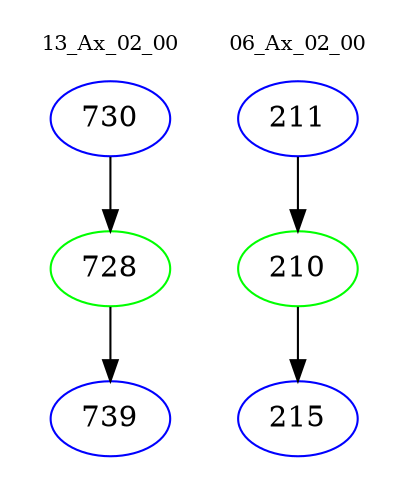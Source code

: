 digraph{
subgraph cluster_0 {
color = white
label = "13_Ax_02_00";
fontsize=10;
T0_730 [label="730", color="blue"]
T0_730 -> T0_728 [color="black"]
T0_728 [label="728", color="green"]
T0_728 -> T0_739 [color="black"]
T0_739 [label="739", color="blue"]
}
subgraph cluster_1 {
color = white
label = "06_Ax_02_00";
fontsize=10;
T1_211 [label="211", color="blue"]
T1_211 -> T1_210 [color="black"]
T1_210 [label="210", color="green"]
T1_210 -> T1_215 [color="black"]
T1_215 [label="215", color="blue"]
}
}
